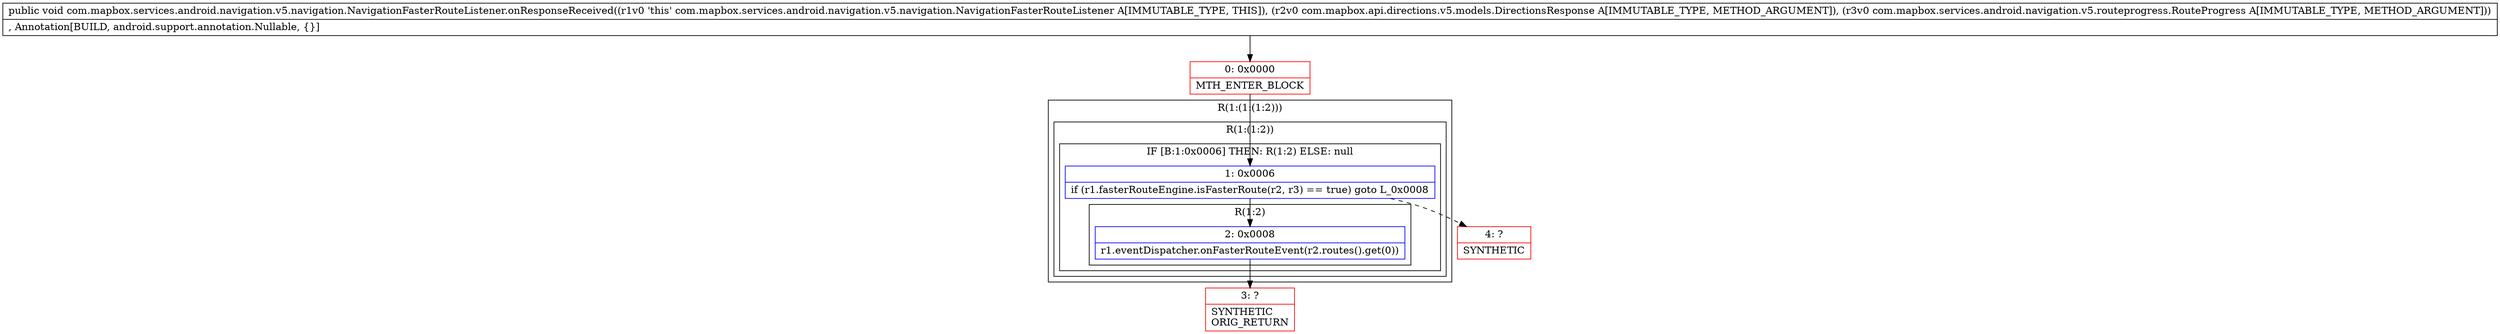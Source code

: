 digraph "CFG forcom.mapbox.services.android.navigation.v5.navigation.NavigationFasterRouteListener.onResponseReceived(Lcom\/mapbox\/api\/directions\/v5\/models\/DirectionsResponse;Lcom\/mapbox\/services\/android\/navigation\/v5\/routeprogress\/RouteProgress;)V" {
subgraph cluster_Region_758113547 {
label = "R(1:(1:(1:2)))";
node [shape=record,color=blue];
subgraph cluster_Region_1718829109 {
label = "R(1:(1:2))";
node [shape=record,color=blue];
subgraph cluster_IfRegion_593946773 {
label = "IF [B:1:0x0006] THEN: R(1:2) ELSE: null";
node [shape=record,color=blue];
Node_1 [shape=record,label="{1\:\ 0x0006|if (r1.fasterRouteEngine.isFasterRoute(r2, r3) == true) goto L_0x0008\l}"];
subgraph cluster_Region_1023423575 {
label = "R(1:2)";
node [shape=record,color=blue];
Node_2 [shape=record,label="{2\:\ 0x0008|r1.eventDispatcher.onFasterRouteEvent(r2.routes().get(0))\l}"];
}
}
}
}
Node_0 [shape=record,color=red,label="{0\:\ 0x0000|MTH_ENTER_BLOCK\l}"];
Node_3 [shape=record,color=red,label="{3\:\ ?|SYNTHETIC\lORIG_RETURN\l}"];
Node_4 [shape=record,color=red,label="{4\:\ ?|SYNTHETIC\l}"];
MethodNode[shape=record,label="{public void com.mapbox.services.android.navigation.v5.navigation.NavigationFasterRouteListener.onResponseReceived((r1v0 'this' com.mapbox.services.android.navigation.v5.navigation.NavigationFasterRouteListener A[IMMUTABLE_TYPE, THIS]), (r2v0 com.mapbox.api.directions.v5.models.DirectionsResponse A[IMMUTABLE_TYPE, METHOD_ARGUMENT]), (r3v0 com.mapbox.services.android.navigation.v5.routeprogress.RouteProgress A[IMMUTABLE_TYPE, METHOD_ARGUMENT]))  | , Annotation[BUILD, android.support.annotation.Nullable, \{\}]\l}"];
MethodNode -> Node_0;
Node_1 -> Node_2;
Node_1 -> Node_4[style=dashed];
Node_2 -> Node_3;
Node_0 -> Node_1;
}

